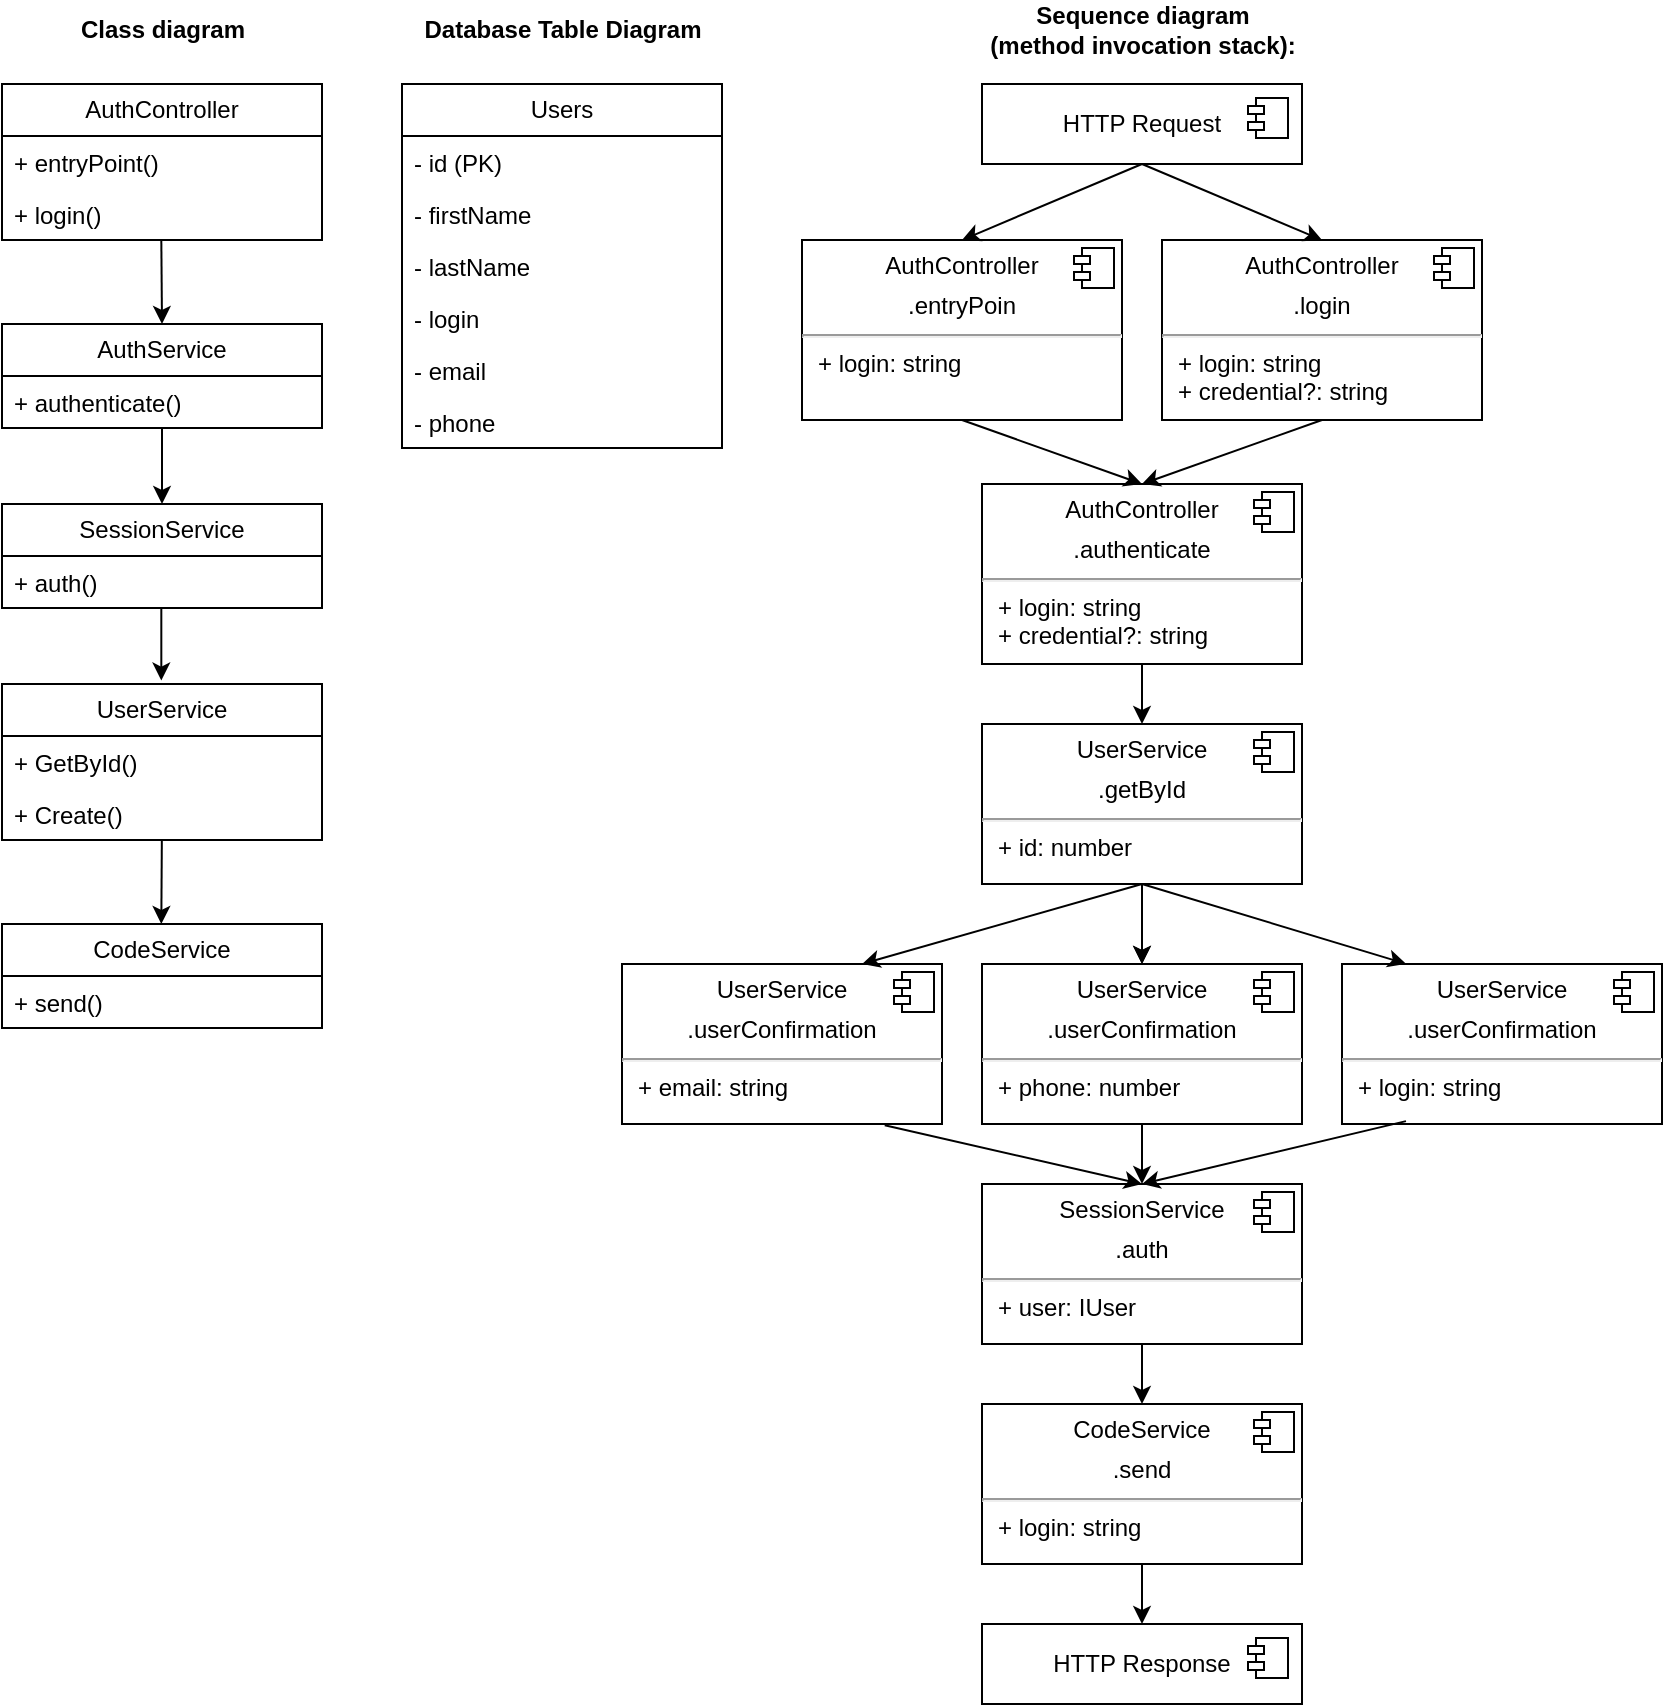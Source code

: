 <mxfile version="22.1.21" type="github">
  <diagram id="C5RBs43oDa-KdzZeNtuy" name="Page-1">
    <mxGraphModel dx="989" dy="538" grid="1" gridSize="10" guides="1" tooltips="1" connect="1" arrows="1" fold="1" page="1" pageScale="1" pageWidth="827" pageHeight="1169" math="0" shadow="0">
      <root>
        <mxCell id="WIyWlLk6GJQsqaUBKTNV-0" />
        <mxCell id="WIyWlLk6GJQsqaUBKTNV-1" parent="WIyWlLk6GJQsqaUBKTNV-0" />
        <mxCell id="AWiGjaPXIgfclQeDanno-1" value="Сlass diagram" style="text;align=center;fontStyle=1;verticalAlign=middle;spacingLeft=3;spacingRight=3;strokeColor=none;rotatable=0;points=[[0,0.5],[1,0.5]];portConstraint=eastwest;html=1;" vertex="1" parent="WIyWlLk6GJQsqaUBKTNV-1">
          <mxGeometry x="80" y="40" width="80" height="26" as="geometry" />
        </mxCell>
        <mxCell id="AWiGjaPXIgfclQeDanno-2" value=" AuthController" style="swimlane;fontStyle=0;childLayout=stackLayout;horizontal=1;startSize=26;fillColor=none;horizontalStack=0;resizeParent=1;resizeParentMax=0;resizeLast=0;collapsible=1;marginBottom=0;whiteSpace=wrap;html=1;" vertex="1" parent="WIyWlLk6GJQsqaUBKTNV-1">
          <mxGeometry x="40" y="80" width="160" height="78" as="geometry" />
        </mxCell>
        <mxCell id="AWiGjaPXIgfclQeDanno-3" value="+ entryPoint()" style="text;strokeColor=none;fillColor=none;align=left;verticalAlign=top;spacingLeft=4;spacingRight=4;overflow=hidden;rotatable=0;points=[[0,0.5],[1,0.5]];portConstraint=eastwest;whiteSpace=wrap;html=1;" vertex="1" parent="AWiGjaPXIgfclQeDanno-2">
          <mxGeometry y="26" width="160" height="26" as="geometry" />
        </mxCell>
        <mxCell id="AWiGjaPXIgfclQeDanno-4" value="+ login()         " style="text;strokeColor=none;fillColor=none;align=left;verticalAlign=top;spacingLeft=4;spacingRight=4;overflow=hidden;rotatable=0;points=[[0,0.5],[1,0.5]];portConstraint=eastwest;whiteSpace=wrap;html=1;" vertex="1" parent="AWiGjaPXIgfclQeDanno-2">
          <mxGeometry y="52" width="160" height="26" as="geometry" />
        </mxCell>
        <mxCell id="AWiGjaPXIgfclQeDanno-6" value="AuthService " style="swimlane;fontStyle=0;childLayout=stackLayout;horizontal=1;startSize=26;fillColor=none;horizontalStack=0;resizeParent=1;resizeParentMax=0;resizeLast=0;collapsible=1;marginBottom=0;whiteSpace=wrap;html=1;" vertex="1" parent="WIyWlLk6GJQsqaUBKTNV-1">
          <mxGeometry x="40" y="200" width="160" height="52" as="geometry" />
        </mxCell>
        <mxCell id="AWiGjaPXIgfclQeDanno-7" value="+ authenticate()" style="text;strokeColor=none;fillColor=none;align=left;verticalAlign=top;spacingLeft=4;spacingRight=4;overflow=hidden;rotatable=0;points=[[0,0.5],[1,0.5]];portConstraint=eastwest;whiteSpace=wrap;html=1;" vertex="1" parent="AWiGjaPXIgfclQeDanno-6">
          <mxGeometry y="26" width="160" height="26" as="geometry" />
        </mxCell>
        <mxCell id="AWiGjaPXIgfclQeDanno-10" value="SessionService" style="swimlane;fontStyle=0;childLayout=stackLayout;horizontal=1;startSize=26;fillColor=none;horizontalStack=0;resizeParent=1;resizeParentMax=0;resizeLast=0;collapsible=1;marginBottom=0;whiteSpace=wrap;html=1;" vertex="1" parent="WIyWlLk6GJQsqaUBKTNV-1">
          <mxGeometry x="40" y="290" width="160" height="52" as="geometry" />
        </mxCell>
        <mxCell id="AWiGjaPXIgfclQeDanno-11" value=" + auth() " style="text;strokeColor=none;fillColor=none;align=left;verticalAlign=top;spacingLeft=4;spacingRight=4;overflow=hidden;rotatable=0;points=[[0,0.5],[1,0.5]];portConstraint=eastwest;whiteSpace=wrap;html=1;" vertex="1" parent="AWiGjaPXIgfclQeDanno-10">
          <mxGeometry y="26" width="160" height="26" as="geometry" />
        </mxCell>
        <mxCell id="AWiGjaPXIgfclQeDanno-14" value="UserService " style="swimlane;fontStyle=0;childLayout=stackLayout;horizontal=1;startSize=26;fillColor=none;horizontalStack=0;resizeParent=1;resizeParentMax=0;resizeLast=0;collapsible=1;marginBottom=0;whiteSpace=wrap;html=1;" vertex="1" parent="WIyWlLk6GJQsqaUBKTNV-1">
          <mxGeometry x="40" y="380" width="160" height="78" as="geometry" />
        </mxCell>
        <mxCell id="AWiGjaPXIgfclQeDanno-15" value=" + GetById()" style="text;strokeColor=none;fillColor=none;align=left;verticalAlign=top;spacingLeft=4;spacingRight=4;overflow=hidden;rotatable=0;points=[[0,0.5],[1,0.5]];portConstraint=eastwest;whiteSpace=wrap;html=1;" vertex="1" parent="AWiGjaPXIgfclQeDanno-14">
          <mxGeometry y="26" width="160" height="26" as="geometry" />
        </mxCell>
        <mxCell id="AWiGjaPXIgfclQeDanno-16" value=" + Create() " style="text;strokeColor=none;fillColor=none;align=left;verticalAlign=top;spacingLeft=4;spacingRight=4;overflow=hidden;rotatable=0;points=[[0,0.5],[1,0.5]];portConstraint=eastwest;whiteSpace=wrap;html=1;" vertex="1" parent="AWiGjaPXIgfclQeDanno-14">
          <mxGeometry y="52" width="160" height="26" as="geometry" />
        </mxCell>
        <mxCell id="AWiGjaPXIgfclQeDanno-18" value=" CodeService " style="swimlane;fontStyle=0;childLayout=stackLayout;horizontal=1;startSize=26;fillColor=none;horizontalStack=0;resizeParent=1;resizeParentMax=0;resizeLast=0;collapsible=1;marginBottom=0;whiteSpace=wrap;html=1;" vertex="1" parent="WIyWlLk6GJQsqaUBKTNV-1">
          <mxGeometry x="40" y="500" width="160" height="52" as="geometry" />
        </mxCell>
        <mxCell id="AWiGjaPXIgfclQeDanno-19" value="+ send()" style="text;strokeColor=none;fillColor=none;align=left;verticalAlign=top;spacingLeft=4;spacingRight=4;overflow=hidden;rotatable=0;points=[[0,0.5],[1,0.5]];portConstraint=eastwest;whiteSpace=wrap;html=1;" vertex="1" parent="AWiGjaPXIgfclQeDanno-18">
          <mxGeometry y="26" width="160" height="26" as="geometry" />
        </mxCell>
        <mxCell id="AWiGjaPXIgfclQeDanno-22" value="" style="endArrow=classic;html=1;rounded=0;entryX=0.5;entryY=0;entryDx=0;entryDy=0;" edge="1" parent="WIyWlLk6GJQsqaUBKTNV-1" source="AWiGjaPXIgfclQeDanno-7" target="AWiGjaPXIgfclQeDanno-10">
          <mxGeometry width="50" height="50" relative="1" as="geometry">
            <mxPoint x="250" y="290" as="sourcePoint" />
            <mxPoint x="300" y="240" as="targetPoint" />
          </mxGeometry>
        </mxCell>
        <mxCell id="AWiGjaPXIgfclQeDanno-23" value="" style="endArrow=classic;html=1;rounded=0;exitX=0.5;exitY=1.066;exitDx=0;exitDy=0;exitPerimeter=0;entryX=0.5;entryY=0;entryDx=0;entryDy=0;" edge="1" parent="WIyWlLk6GJQsqaUBKTNV-1">
          <mxGeometry width="50" height="50" relative="1" as="geometry">
            <mxPoint x="119.66" y="342.28" as="sourcePoint" />
            <mxPoint x="119.66" y="378.28" as="targetPoint" />
          </mxGeometry>
        </mxCell>
        <mxCell id="AWiGjaPXIgfclQeDanno-24" value="" style="endArrow=classic;html=1;rounded=0;entryX=0.5;entryY=0;entryDx=0;entryDy=0;" edge="1" parent="WIyWlLk6GJQsqaUBKTNV-1" source="AWiGjaPXIgfclQeDanno-16">
          <mxGeometry width="50" height="50" relative="1" as="geometry">
            <mxPoint x="119.66" y="464" as="sourcePoint" />
            <mxPoint x="119.66" y="500" as="targetPoint" />
          </mxGeometry>
        </mxCell>
        <mxCell id="AWiGjaPXIgfclQeDanno-25" value="" style="endArrow=classic;html=1;rounded=0;entryX=0.5;entryY=0;entryDx=0;entryDy=0;" edge="1" parent="WIyWlLk6GJQsqaUBKTNV-1" target="AWiGjaPXIgfclQeDanno-6">
          <mxGeometry width="50" height="50" relative="1" as="geometry">
            <mxPoint x="119.66" y="158" as="sourcePoint" />
            <mxPoint x="119.66" y="196" as="targetPoint" />
          </mxGeometry>
        </mxCell>
        <mxCell id="AWiGjaPXIgfclQeDanno-26" value=" Database Table Diagram  " style="text;align=center;fontStyle=1;verticalAlign=middle;spacingLeft=3;spacingRight=3;strokeColor=none;rotatable=0;points=[[0,0.5],[1,0.5]];portConstraint=eastwest;html=1;" vertex="1" parent="WIyWlLk6GJQsqaUBKTNV-1">
          <mxGeometry x="280" y="40" width="80" height="26" as="geometry" />
        </mxCell>
        <mxCell id="AWiGjaPXIgfclQeDanno-31" value="Users" style="swimlane;fontStyle=0;childLayout=stackLayout;horizontal=1;startSize=26;fillColor=none;horizontalStack=0;resizeParent=1;resizeParentMax=0;resizeLast=0;collapsible=1;marginBottom=0;whiteSpace=wrap;html=1;" vertex="1" parent="WIyWlLk6GJQsqaUBKTNV-1">
          <mxGeometry x="240" y="80" width="160" height="182" as="geometry" />
        </mxCell>
        <mxCell id="AWiGjaPXIgfclQeDanno-32" value=" - id (PK) " style="text;strokeColor=none;fillColor=none;align=left;verticalAlign=top;spacingLeft=4;spacingRight=4;overflow=hidden;rotatable=0;points=[[0,0.5],[1,0.5]];portConstraint=eastwest;whiteSpace=wrap;html=1;" vertex="1" parent="AWiGjaPXIgfclQeDanno-31">
          <mxGeometry y="26" width="160" height="26" as="geometry" />
        </mxCell>
        <mxCell id="AWiGjaPXIgfclQeDanno-33" value=" - firstName " style="text;strokeColor=none;fillColor=none;align=left;verticalAlign=top;spacingLeft=4;spacingRight=4;overflow=hidden;rotatable=0;points=[[0,0.5],[1,0.5]];portConstraint=eastwest;whiteSpace=wrap;html=1;" vertex="1" parent="AWiGjaPXIgfclQeDanno-31">
          <mxGeometry y="52" width="160" height="26" as="geometry" />
        </mxCell>
        <mxCell id="AWiGjaPXIgfclQeDanno-34" value=" - lastName " style="text;strokeColor=none;fillColor=none;align=left;verticalAlign=top;spacingLeft=4;spacingRight=4;overflow=hidden;rotatable=0;points=[[0,0.5],[1,0.5]];portConstraint=eastwest;whiteSpace=wrap;html=1;" vertex="1" parent="AWiGjaPXIgfclQeDanno-31">
          <mxGeometry y="78" width="160" height="26" as="geometry" />
        </mxCell>
        <mxCell id="AWiGjaPXIgfclQeDanno-35" value=" - login" style="text;strokeColor=none;fillColor=none;align=left;verticalAlign=top;spacingLeft=4;spacingRight=4;overflow=hidden;rotatable=0;points=[[0,0.5],[1,0.5]];portConstraint=eastwest;whiteSpace=wrap;html=1;" vertex="1" parent="AWiGjaPXIgfclQeDanno-31">
          <mxGeometry y="104" width="160" height="26" as="geometry" />
        </mxCell>
        <mxCell id="AWiGjaPXIgfclQeDanno-66" value=" - email" style="text;strokeColor=none;fillColor=none;align=left;verticalAlign=top;spacingLeft=4;spacingRight=4;overflow=hidden;rotatable=0;points=[[0,0.5],[1,0.5]];portConstraint=eastwest;whiteSpace=wrap;html=1;" vertex="1" parent="AWiGjaPXIgfclQeDanno-31">
          <mxGeometry y="130" width="160" height="26" as="geometry" />
        </mxCell>
        <mxCell id="AWiGjaPXIgfclQeDanno-67" value=" - phone" style="text;strokeColor=none;fillColor=none;align=left;verticalAlign=top;spacingLeft=4;spacingRight=4;overflow=hidden;rotatable=0;points=[[0,0.5],[1,0.5]];portConstraint=eastwest;whiteSpace=wrap;html=1;" vertex="1" parent="AWiGjaPXIgfclQeDanno-31">
          <mxGeometry y="156" width="160" height="26" as="geometry" />
        </mxCell>
        <mxCell id="AWiGjaPXIgfclQeDanno-36" value=" Sequence diagram&lt;br&gt;(method invocation stack):  " style="text;align=center;fontStyle=1;verticalAlign=middle;spacingLeft=3;spacingRight=3;strokeColor=none;rotatable=0;points=[[0,0.5],[1,0.5]];portConstraint=eastwest;html=1;" vertex="1" parent="WIyWlLk6GJQsqaUBKTNV-1">
          <mxGeometry x="570" y="40" width="80" height="26" as="geometry" />
        </mxCell>
        <mxCell id="AWiGjaPXIgfclQeDanno-37" value="&lt;p style=&quot;margin:0px;margin-top:6px;text-align:center;&quot;&gt;AuthController&lt;/p&gt;&lt;p style=&quot;margin:0px;margin-top:6px;text-align:center;&quot;&gt;.entryPoin&lt;br&gt;&lt;/p&gt;&lt;hr&gt;&lt;p style=&quot;margin:0px;margin-left:8px;&quot;&gt;+ login: string&lt;/p&gt;" style="align=left;overflow=fill;html=1;dropTarget=0;whiteSpace=wrap;" vertex="1" parent="WIyWlLk6GJQsqaUBKTNV-1">
          <mxGeometry x="440" y="158" width="160" height="90" as="geometry" />
        </mxCell>
        <mxCell id="AWiGjaPXIgfclQeDanno-38" value="" style="shape=component;jettyWidth=8;jettyHeight=4;" vertex="1" parent="AWiGjaPXIgfclQeDanno-37">
          <mxGeometry x="1" width="20" height="20" relative="1" as="geometry">
            <mxPoint x="-24" y="4" as="offset" />
          </mxGeometry>
        </mxCell>
        <mxCell id="AWiGjaPXIgfclQeDanno-39" value="HTTP Request" style="html=1;dropTarget=0;whiteSpace=wrap;" vertex="1" parent="WIyWlLk6GJQsqaUBKTNV-1">
          <mxGeometry x="530" y="80" width="160" height="40" as="geometry" />
        </mxCell>
        <mxCell id="AWiGjaPXIgfclQeDanno-40" value="" style="shape=module;jettyWidth=8;jettyHeight=4;" vertex="1" parent="AWiGjaPXIgfclQeDanno-39">
          <mxGeometry x="1" width="20" height="20" relative="1" as="geometry">
            <mxPoint x="-27" y="7" as="offset" />
          </mxGeometry>
        </mxCell>
        <mxCell id="AWiGjaPXIgfclQeDanno-41" value="&lt;p style=&quot;margin:0px;margin-top:6px;text-align:center;&quot;&gt;AuthController&lt;/p&gt;&lt;p style=&quot;margin:0px;margin-top:6px;text-align:center;&quot;&gt;.login&lt;br&gt;&lt;/p&gt;&lt;hr&gt;&lt;p style=&quot;margin:0px;margin-left:8px;&quot;&gt;+ login: string&lt;/p&gt;&lt;p style=&quot;margin:0px;margin-left:8px;&quot;&gt;+ credential?: string&lt;br&gt;&lt;/p&gt;" style="align=left;overflow=fill;html=1;dropTarget=0;whiteSpace=wrap;" vertex="1" parent="WIyWlLk6GJQsqaUBKTNV-1">
          <mxGeometry x="620" y="158" width="160" height="90" as="geometry" />
        </mxCell>
        <mxCell id="AWiGjaPXIgfclQeDanno-42" value="" style="shape=component;jettyWidth=8;jettyHeight=4;" vertex="1" parent="AWiGjaPXIgfclQeDanno-41">
          <mxGeometry x="1" width="20" height="20" relative="1" as="geometry">
            <mxPoint x="-24" y="4" as="offset" />
          </mxGeometry>
        </mxCell>
        <mxCell id="AWiGjaPXIgfclQeDanno-48" value="&lt;p style=&quot;margin:0px;margin-top:6px;text-align:center;&quot;&gt;AuthController&lt;/p&gt;&lt;p style=&quot;margin:0px;margin-top:6px;text-align:center;&quot;&gt;.authenticate&lt;/p&gt;&lt;hr&gt;&lt;p style=&quot;margin:0px;margin-left:8px;&quot;&gt;+ login: string&lt;/p&gt;&lt;p style=&quot;margin:0px;margin-left:8px;&quot;&gt;+ credential?: string&lt;br&gt;&lt;/p&gt;" style="align=left;overflow=fill;html=1;dropTarget=0;whiteSpace=wrap;" vertex="1" parent="WIyWlLk6GJQsqaUBKTNV-1">
          <mxGeometry x="530" y="280" width="160" height="90" as="geometry" />
        </mxCell>
        <mxCell id="AWiGjaPXIgfclQeDanno-49" value="" style="shape=component;jettyWidth=8;jettyHeight=4;" vertex="1" parent="AWiGjaPXIgfclQeDanno-48">
          <mxGeometry x="1" width="20" height="20" relative="1" as="geometry">
            <mxPoint x="-24" y="4" as="offset" />
          </mxGeometry>
        </mxCell>
        <mxCell id="AWiGjaPXIgfclQeDanno-84" value="" style="edgeStyle=orthogonalEdgeStyle;rounded=0;orthogonalLoop=1;jettySize=auto;html=1;" edge="1" parent="WIyWlLk6GJQsqaUBKTNV-1" source="AWiGjaPXIgfclQeDanno-50" target="AWiGjaPXIgfclQeDanno-68">
          <mxGeometry relative="1" as="geometry" />
        </mxCell>
        <mxCell id="AWiGjaPXIgfclQeDanno-50" value="&lt;p style=&quot;margin:0px;margin-top:6px;text-align:center;&quot;&gt;UserService&lt;br&gt;&lt;/p&gt;&lt;p style=&quot;margin:0px;margin-top:6px;text-align:center;&quot;&gt;.getById&lt;/p&gt;&lt;hr&gt;&lt;p style=&quot;margin:0px;margin-left:8px;&quot;&gt;+ id: number&lt;/p&gt;" style="align=left;overflow=fill;html=1;dropTarget=0;whiteSpace=wrap;" vertex="1" parent="WIyWlLk6GJQsqaUBKTNV-1">
          <mxGeometry x="530" y="400" width="160" height="80" as="geometry" />
        </mxCell>
        <mxCell id="AWiGjaPXIgfclQeDanno-51" value="" style="shape=component;jettyWidth=8;jettyHeight=4;" vertex="1" parent="AWiGjaPXIgfclQeDanno-50">
          <mxGeometry x="1" width="20" height="20" relative="1" as="geometry">
            <mxPoint x="-24" y="4" as="offset" />
          </mxGeometry>
        </mxCell>
        <mxCell id="AWiGjaPXIgfclQeDanno-52" value="&lt;p style=&quot;margin:0px;margin-top:6px;text-align:center;&quot;&gt;SessionService&lt;br&gt;&lt;/p&gt;&lt;p style=&quot;margin:0px;margin-top:6px;text-align:center;&quot;&gt;.auth&lt;/p&gt;&lt;hr&gt;&lt;p style=&quot;margin:0px;margin-left:8px;&quot;&gt;+ user: IUser&lt;/p&gt;" style="align=left;overflow=fill;html=1;dropTarget=0;whiteSpace=wrap;" vertex="1" parent="WIyWlLk6GJQsqaUBKTNV-1">
          <mxGeometry x="530" y="630" width="160" height="80" as="geometry" />
        </mxCell>
        <mxCell id="AWiGjaPXIgfclQeDanno-53" value="" style="shape=component;jettyWidth=8;jettyHeight=4;" vertex="1" parent="AWiGjaPXIgfclQeDanno-52">
          <mxGeometry x="1" width="20" height="20" relative="1" as="geometry">
            <mxPoint x="-24" y="4" as="offset" />
          </mxGeometry>
        </mxCell>
        <mxCell id="AWiGjaPXIgfclQeDanno-54" value="&lt;p style=&quot;margin:0px;margin-top:6px;text-align:center;&quot;&gt;CodeService&lt;br&gt;&lt;/p&gt;&lt;p style=&quot;margin:0px;margin-top:6px;text-align:center;&quot;&gt;.send&lt;/p&gt;&lt;hr&gt;&lt;p style=&quot;margin:0px;margin-left:8px;&quot;&gt;+ login: string&lt;/p&gt;" style="align=left;overflow=fill;html=1;dropTarget=0;whiteSpace=wrap;" vertex="1" parent="WIyWlLk6GJQsqaUBKTNV-1">
          <mxGeometry x="530" y="740" width="160" height="80" as="geometry" />
        </mxCell>
        <mxCell id="AWiGjaPXIgfclQeDanno-55" value="" style="shape=component;jettyWidth=8;jettyHeight=4;" vertex="1" parent="AWiGjaPXIgfclQeDanno-54">
          <mxGeometry x="1" width="20" height="20" relative="1" as="geometry">
            <mxPoint x="-24" y="4" as="offset" />
          </mxGeometry>
        </mxCell>
        <mxCell id="AWiGjaPXIgfclQeDanno-56" value="HTTP&amp;nbsp;Response" style="html=1;dropTarget=0;whiteSpace=wrap;" vertex="1" parent="WIyWlLk6GJQsqaUBKTNV-1">
          <mxGeometry x="530" y="850" width="160" height="40" as="geometry" />
        </mxCell>
        <mxCell id="AWiGjaPXIgfclQeDanno-57" value="" style="shape=module;jettyWidth=8;jettyHeight=4;" vertex="1" parent="AWiGjaPXIgfclQeDanno-56">
          <mxGeometry x="1" width="20" height="20" relative="1" as="geometry">
            <mxPoint x="-27" y="7" as="offset" />
          </mxGeometry>
        </mxCell>
        <mxCell id="AWiGjaPXIgfclQeDanno-58" value="" style="endArrow=classic;html=1;rounded=0;exitX=0.5;exitY=1;exitDx=0;exitDy=0;entryX=0.5;entryY=0;entryDx=0;entryDy=0;" edge="1" parent="WIyWlLk6GJQsqaUBKTNV-1" source="AWiGjaPXIgfclQeDanno-39" target="AWiGjaPXIgfclQeDanno-37">
          <mxGeometry width="50" height="50" relative="1" as="geometry">
            <mxPoint x="700" y="140" as="sourcePoint" />
            <mxPoint x="750" y="90" as="targetPoint" />
          </mxGeometry>
        </mxCell>
        <mxCell id="AWiGjaPXIgfclQeDanno-59" value="" style="endArrow=classic;html=1;rounded=0;entryX=0.5;entryY=0;entryDx=0;entryDy=0;exitX=0.5;exitY=1;exitDx=0;exitDy=0;" edge="1" parent="WIyWlLk6GJQsqaUBKTNV-1" source="AWiGjaPXIgfclQeDanno-39" target="AWiGjaPXIgfclQeDanno-41">
          <mxGeometry width="50" height="50" relative="1" as="geometry">
            <mxPoint x="610" y="120" as="sourcePoint" />
            <mxPoint x="530" y="168" as="targetPoint" />
          </mxGeometry>
        </mxCell>
        <mxCell id="AWiGjaPXIgfclQeDanno-60" value="" style="endArrow=classic;html=1;rounded=0;entryX=0.5;entryY=0;entryDx=0;entryDy=0;entryPerimeter=0;exitX=0.5;exitY=1;exitDx=0;exitDy=0;" edge="1" parent="WIyWlLk6GJQsqaUBKTNV-1" source="AWiGjaPXIgfclQeDanno-37" target="AWiGjaPXIgfclQeDanno-48">
          <mxGeometry width="50" height="50" relative="1" as="geometry">
            <mxPoint x="520" y="260" as="sourcePoint" />
            <mxPoint x="610" y="286" as="targetPoint" />
          </mxGeometry>
        </mxCell>
        <mxCell id="AWiGjaPXIgfclQeDanno-61" value="" style="endArrow=classic;html=1;rounded=0;entryX=0.5;entryY=0;entryDx=0;entryDy=0;exitX=0.5;exitY=1;exitDx=0;exitDy=0;" edge="1" parent="WIyWlLk6GJQsqaUBKTNV-1" source="AWiGjaPXIgfclQeDanno-41" target="AWiGjaPXIgfclQeDanno-48">
          <mxGeometry width="50" height="50" relative="1" as="geometry">
            <mxPoint x="530" y="260" as="sourcePoint" />
            <mxPoint x="620" y="290" as="targetPoint" />
          </mxGeometry>
        </mxCell>
        <mxCell id="AWiGjaPXIgfclQeDanno-63" value="" style="endArrow=classic;html=1;rounded=0;exitX=0.5;exitY=1;exitDx=0;exitDy=0;" edge="1" parent="WIyWlLk6GJQsqaUBKTNV-1" source="AWiGjaPXIgfclQeDanno-48" target="AWiGjaPXIgfclQeDanno-50">
          <mxGeometry width="50" height="50" relative="1" as="geometry">
            <mxPoint x="370" y="650" as="sourcePoint" />
            <mxPoint x="390" y="670" as="targetPoint" />
          </mxGeometry>
        </mxCell>
        <mxCell id="AWiGjaPXIgfclQeDanno-64" value="" style="endArrow=classic;html=1;rounded=0;entryX=0.5;entryY=0;entryDx=0;entryDy=0;exitX=0.5;exitY=1;exitDx=0;exitDy=0;" edge="1" parent="WIyWlLk6GJQsqaUBKTNV-1" source="AWiGjaPXIgfclQeDanno-52" target="AWiGjaPXIgfclQeDanno-54">
          <mxGeometry width="50" height="50" relative="1" as="geometry">
            <mxPoint x="630" y="510" as="sourcePoint" />
            <mxPoint x="630" y="540" as="targetPoint" />
          </mxGeometry>
        </mxCell>
        <mxCell id="AWiGjaPXIgfclQeDanno-65" value="" style="endArrow=classic;html=1;rounded=0;entryX=0.5;entryY=0;entryDx=0;entryDy=0;exitX=0.5;exitY=1;exitDx=0;exitDy=0;" edge="1" parent="WIyWlLk6GJQsqaUBKTNV-1" source="AWiGjaPXIgfclQeDanno-54" target="AWiGjaPXIgfclQeDanno-56">
          <mxGeometry width="50" height="50" relative="1" as="geometry">
            <mxPoint x="610" y="820" as="sourcePoint" />
            <mxPoint x="620" y="750" as="targetPoint" />
          </mxGeometry>
        </mxCell>
        <mxCell id="AWiGjaPXIgfclQeDanno-68" value="&lt;p style=&quot;border-color: var(--border-color); margin: 6px 0px 0px; text-align: center;&quot;&gt;UserService&lt;/p&gt;&lt;p style=&quot;margin:0px;margin-top:6px;text-align:center;&quot;&gt;.userСonfirmation&lt;/p&gt;&lt;hr&gt;&lt;p style=&quot;margin:0px;margin-left:8px;&quot;&gt;+ phone: number&lt;/p&gt;" style="align=left;overflow=fill;html=1;dropTarget=0;whiteSpace=wrap;" vertex="1" parent="WIyWlLk6GJQsqaUBKTNV-1">
          <mxGeometry x="530" y="520" width="160" height="80" as="geometry" />
        </mxCell>
        <mxCell id="AWiGjaPXIgfclQeDanno-69" value="" style="shape=component;jettyWidth=8;jettyHeight=4;" vertex="1" parent="AWiGjaPXIgfclQeDanno-68">
          <mxGeometry x="1" width="20" height="20" relative="1" as="geometry">
            <mxPoint x="-24" y="4" as="offset" />
          </mxGeometry>
        </mxCell>
        <mxCell id="AWiGjaPXIgfclQeDanno-72" value="&lt;p style=&quot;border-color: var(--border-color); margin: 6px 0px 0px; text-align: center;&quot;&gt;UserService&lt;/p&gt;&lt;p style=&quot;margin:0px;margin-top:6px;text-align:center;&quot;&gt;.userСonfirmation&lt;/p&gt;&lt;hr&gt;&lt;p style=&quot;margin:0px;margin-left:8px;&quot;&gt;+ email: string&lt;/p&gt;" style="align=left;overflow=fill;html=1;dropTarget=0;whiteSpace=wrap;" vertex="1" parent="WIyWlLk6GJQsqaUBKTNV-1">
          <mxGeometry x="350" y="520" width="160" height="80" as="geometry" />
        </mxCell>
        <mxCell id="AWiGjaPXIgfclQeDanno-73" value="" style="shape=component;jettyWidth=8;jettyHeight=4;" vertex="1" parent="AWiGjaPXIgfclQeDanno-72">
          <mxGeometry x="1" width="20" height="20" relative="1" as="geometry">
            <mxPoint x="-24" y="4" as="offset" />
          </mxGeometry>
        </mxCell>
        <mxCell id="AWiGjaPXIgfclQeDanno-76" value="&lt;p style=&quot;border-color: var(--border-color); margin: 6px 0px 0px; text-align: center;&quot;&gt;UserService&lt;/p&gt;&lt;p style=&quot;margin:0px;margin-top:6px;text-align:center;&quot;&gt;.userСonfirmation&lt;/p&gt;&lt;hr&gt;&lt;p style=&quot;margin:0px;margin-left:8px;&quot;&gt;+ login: string&lt;/p&gt;" style="align=left;overflow=fill;html=1;dropTarget=0;whiteSpace=wrap;" vertex="1" parent="WIyWlLk6GJQsqaUBKTNV-1">
          <mxGeometry x="710" y="520" width="160" height="80" as="geometry" />
        </mxCell>
        <mxCell id="AWiGjaPXIgfclQeDanno-77" value="" style="shape=component;jettyWidth=8;jettyHeight=4;" vertex="1" parent="AWiGjaPXIgfclQeDanno-76">
          <mxGeometry x="1" width="20" height="20" relative="1" as="geometry">
            <mxPoint x="-24" y="4" as="offset" />
          </mxGeometry>
        </mxCell>
        <mxCell id="AWiGjaPXIgfclQeDanno-78" value="" style="endArrow=classic;html=1;rounded=0;entryX=0.75;entryY=0;entryDx=0;entryDy=0;exitX=0.5;exitY=1;exitDx=0;exitDy=0;" edge="1" parent="WIyWlLk6GJQsqaUBKTNV-1" source="AWiGjaPXIgfclQeDanno-50" target="AWiGjaPXIgfclQeDanno-72">
          <mxGeometry width="50" height="50" relative="1" as="geometry">
            <mxPoint x="610.0" y="490" as="sourcePoint" />
            <mxPoint x="620" y="410" as="targetPoint" />
          </mxGeometry>
        </mxCell>
        <mxCell id="AWiGjaPXIgfclQeDanno-79" value="" style="endArrow=classic;html=1;rounded=0;entryX=0.2;entryY=-0.001;entryDx=0;entryDy=0;entryPerimeter=0;exitX=0.5;exitY=1;exitDx=0;exitDy=0;" edge="1" parent="WIyWlLk6GJQsqaUBKTNV-1" source="AWiGjaPXIgfclQeDanno-50" target="AWiGjaPXIgfclQeDanno-76">
          <mxGeometry width="50" height="50" relative="1" as="geometry">
            <mxPoint x="610" y="490" as="sourcePoint" />
            <mxPoint x="480" y="530" as="targetPoint" />
          </mxGeometry>
        </mxCell>
        <mxCell id="AWiGjaPXIgfclQeDanno-80" value="" style="endArrow=classic;html=1;rounded=0;entryX=0.5;entryY=0;entryDx=0;entryDy=0;exitX=0.5;exitY=1;exitDx=0;exitDy=0;" edge="1" parent="WIyWlLk6GJQsqaUBKTNV-1" source="AWiGjaPXIgfclQeDanno-50" target="AWiGjaPXIgfclQeDanno-68">
          <mxGeometry width="50" height="50" relative="1" as="geometry">
            <mxPoint x="610" y="480" as="sourcePoint" />
            <mxPoint x="490" y="540" as="targetPoint" />
          </mxGeometry>
        </mxCell>
        <mxCell id="AWiGjaPXIgfclQeDanno-81" value="" style="endArrow=classic;html=1;rounded=0;exitX=0.5;exitY=1;exitDx=0;exitDy=0;" edge="1" parent="WIyWlLk6GJQsqaUBKTNV-1" source="AWiGjaPXIgfclQeDanno-68" target="AWiGjaPXIgfclQeDanno-52">
          <mxGeometry width="50" height="50" relative="1" as="geometry">
            <mxPoint x="620" y="500" as="sourcePoint" />
            <mxPoint x="610" y="630" as="targetPoint" />
          </mxGeometry>
        </mxCell>
        <mxCell id="AWiGjaPXIgfclQeDanno-82" value="" style="endArrow=classic;html=1;rounded=0;exitX=0.2;exitY=0.982;exitDx=0;exitDy=0;exitPerimeter=0;entryX=0.5;entryY=0;entryDx=0;entryDy=0;" edge="1" parent="WIyWlLk6GJQsqaUBKTNV-1" source="AWiGjaPXIgfclQeDanno-76" target="AWiGjaPXIgfclQeDanno-52">
          <mxGeometry width="50" height="50" relative="1" as="geometry">
            <mxPoint x="620" y="610" as="sourcePoint" />
            <mxPoint x="610" y="630" as="targetPoint" />
          </mxGeometry>
        </mxCell>
        <mxCell id="AWiGjaPXIgfclQeDanno-83" value="" style="endArrow=classic;html=1;rounded=0;exitX=0.821;exitY=1.008;exitDx=0;exitDy=0;exitPerimeter=0;entryX=0.5;entryY=0;entryDx=0;entryDy=0;" edge="1" parent="WIyWlLk6GJQsqaUBKTNV-1" source="AWiGjaPXIgfclQeDanno-72" target="AWiGjaPXIgfclQeDanno-52">
          <mxGeometry width="50" height="50" relative="1" as="geometry">
            <mxPoint x="630" y="620" as="sourcePoint" />
            <mxPoint x="610" y="630" as="targetPoint" />
          </mxGeometry>
        </mxCell>
      </root>
    </mxGraphModel>
  </diagram>
</mxfile>
